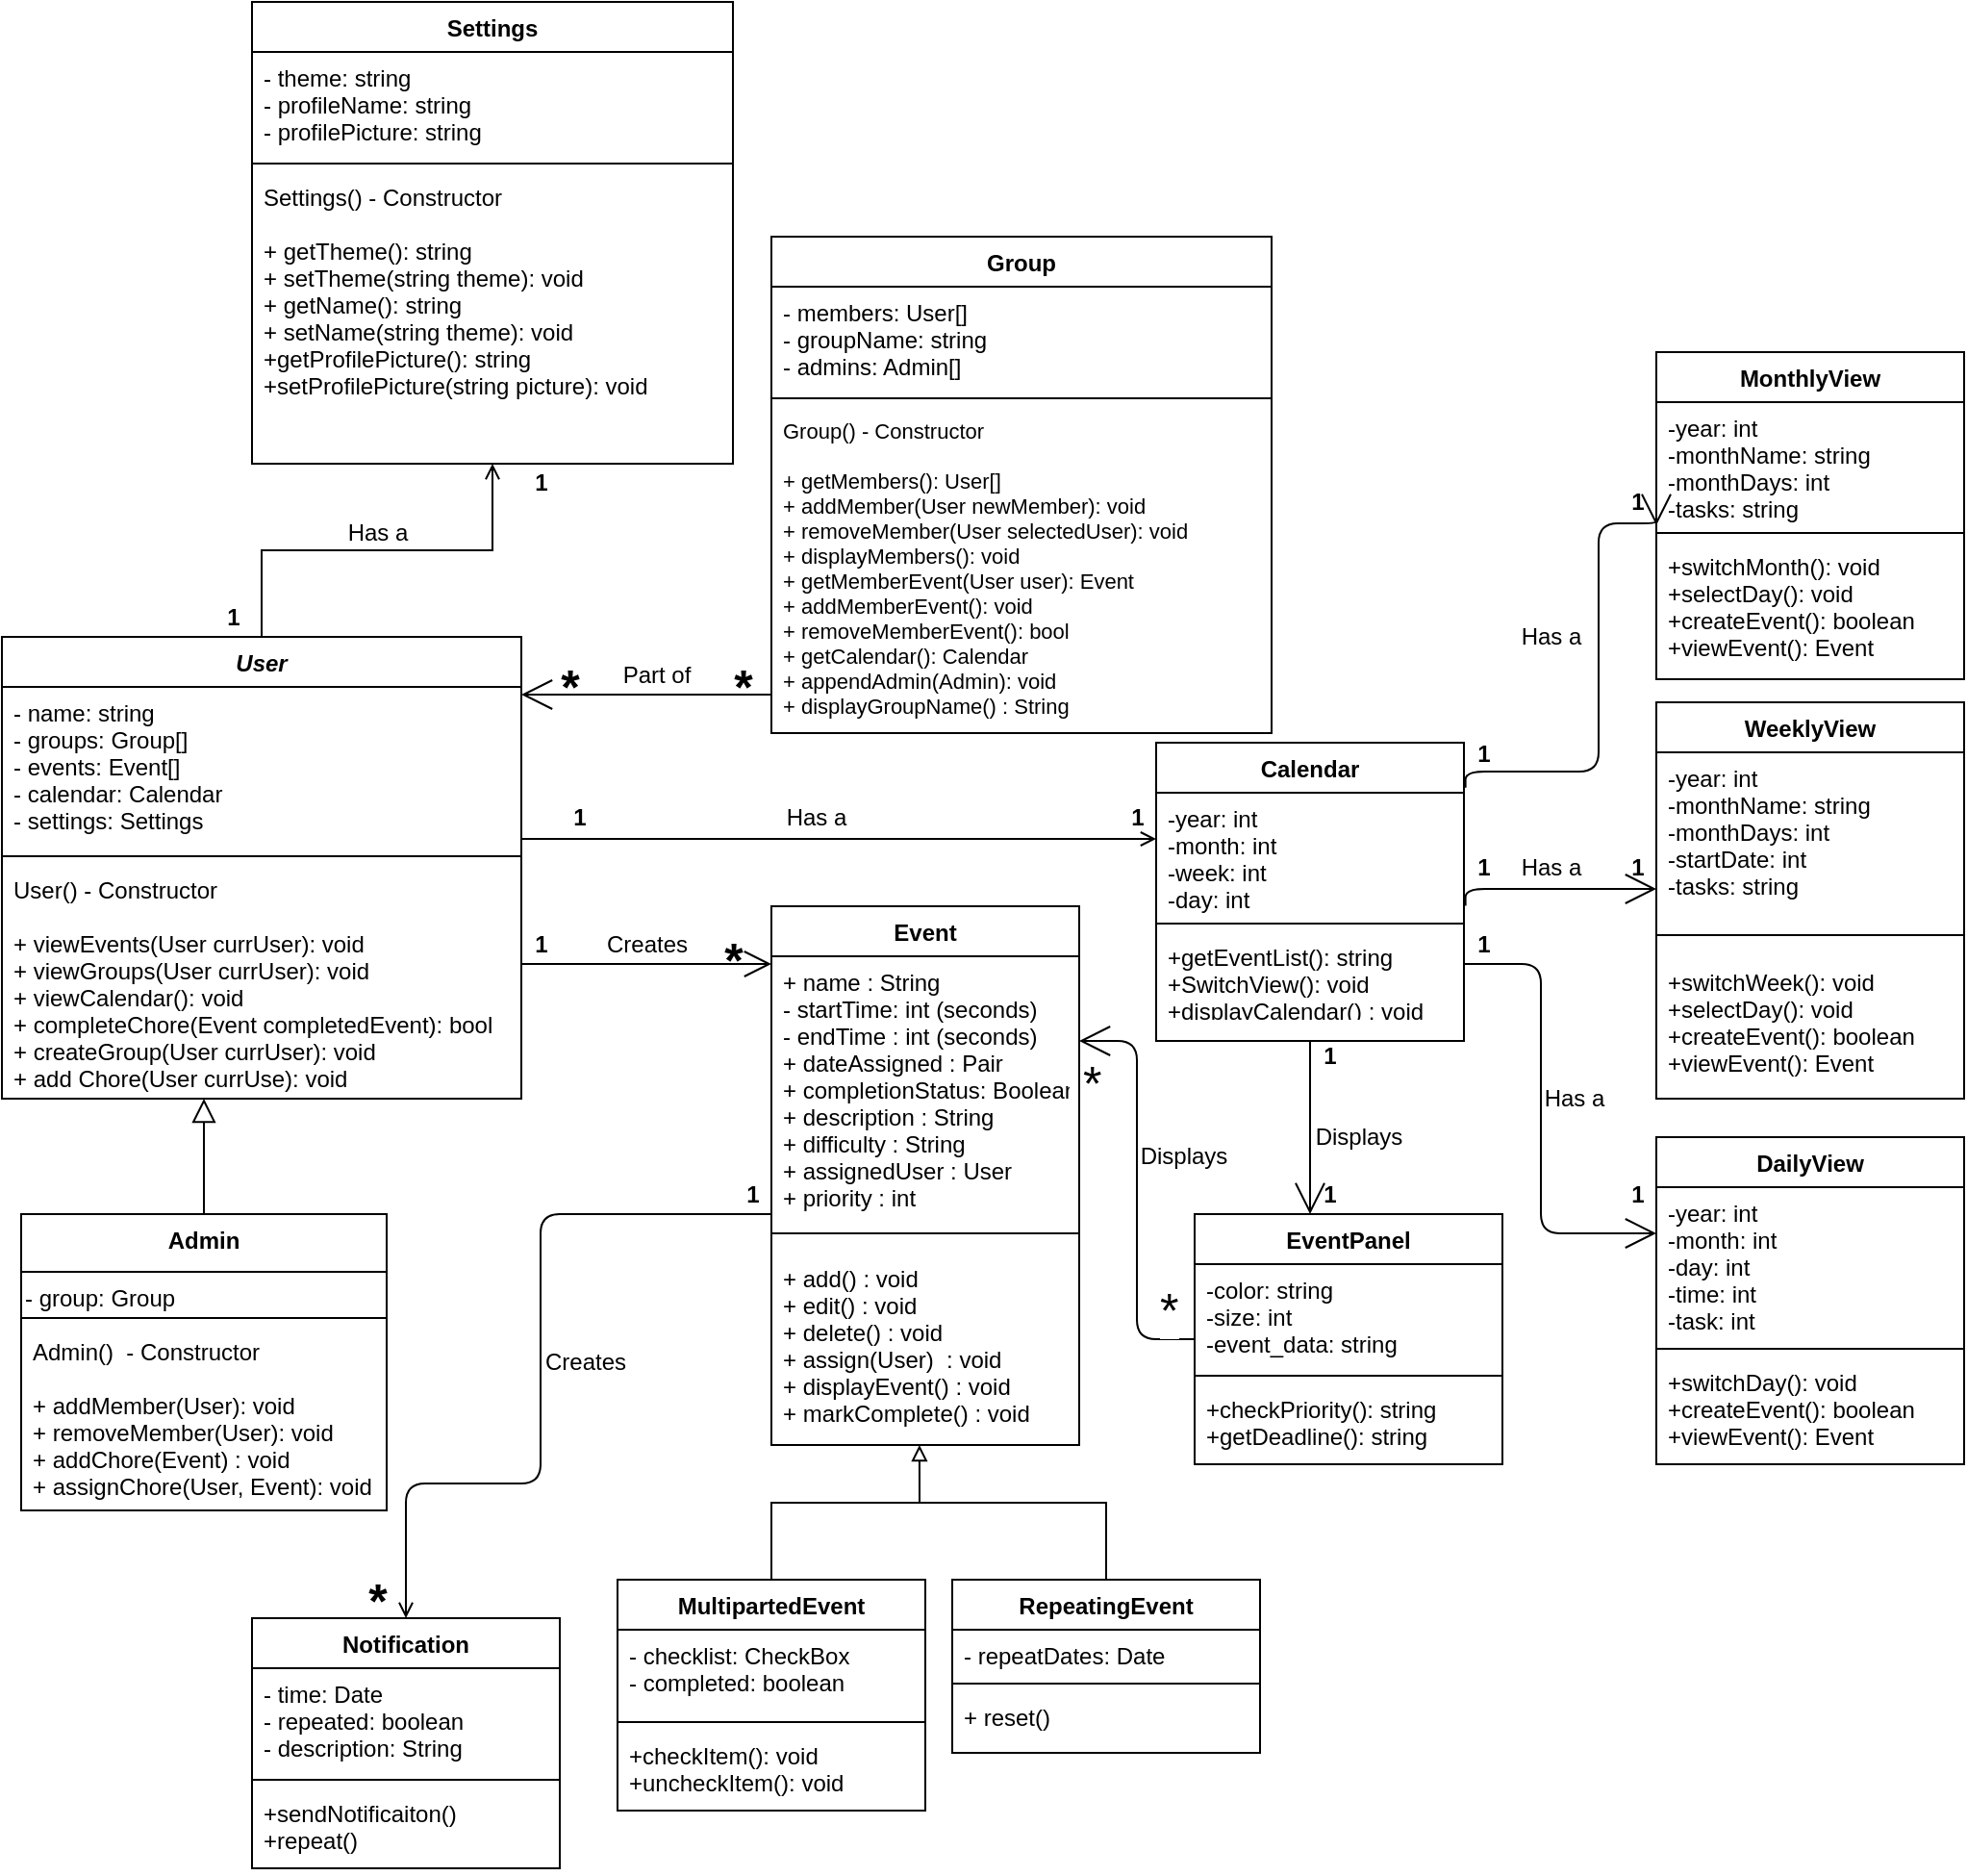 <mxfile version="12.9.8" type="google"><diagram id="C5RBs43oDa-KdzZeNtuy" name="Page-1"><mxGraphModel dx="2005" dy="1810" grid="1" gridSize="10" guides="1" tooltips="1" connect="1" arrows="1" fold="1" page="1" pageScale="1" pageWidth="827" pageHeight="1169" math="0" shadow="0"><root><mxCell id="WIyWlLk6GJQsqaUBKTNV-0"/><mxCell id="WIyWlLk6GJQsqaUBKTNV-1" parent="WIyWlLk6GJQsqaUBKTNV-0"/><mxCell id="PsiamHFxrtp0Il94Xzfo-10" style="edgeStyle=orthogonalEdgeStyle;rounded=0;orthogonalLoop=1;jettySize=auto;html=1;startArrow=none;startFill=0;endArrow=open;endFill=0;" parent="WIyWlLk6GJQsqaUBKTNV-1" source="zkfFHV4jXpPFQw0GAbJ--0" target="KBF0CxM_vGmIXpSMr_Tz-0" edge="1"><mxGeometry relative="1" as="geometry"/></mxCell><mxCell id="PsiamHFxrtp0Il94Xzfo-32" style="edgeStyle=orthogonalEdgeStyle;rounded=1;orthogonalLoop=1;jettySize=auto;html=1;startArrow=none;startFill=0;endArrow=open;endFill=0;" parent="WIyWlLk6GJQsqaUBKTNV-1" source="zkfFHV4jXpPFQw0GAbJ--0" target="PkrJ3fuf-UcJ3-3tX_Nh-0" edge="1"><mxGeometry relative="1" as="geometry"><Array as="points"><mxPoint x="440" y="115"/><mxPoint x="440" y="115"/></Array></mxGeometry></mxCell><mxCell id="zkfFHV4jXpPFQw0GAbJ--12" value="" style="endArrow=block;endSize=10;endFill=0;shadow=0;strokeWidth=1;rounded=0;edgeStyle=elbowEdgeStyle;elbow=vertical;" parent="WIyWlLk6GJQsqaUBKTNV-1" source="zkfFHV4jXpPFQw0GAbJ--6" edge="1" target="zkfFHV4jXpPFQw0GAbJ--0"><mxGeometry width="160" relative="1" as="geometry"><mxPoint x="240" y="430" as="sourcePoint"/><mxPoint x="130" y="260" as="targetPoint"/><Array as="points"><mxPoint x="25" y="250"/><mxPoint x="130" y="260"/><mxPoint x="130" y="240"/><mxPoint x="120" y="260"/><mxPoint x="120" y="270"/><mxPoint x="120" y="260"/><mxPoint x="60" y="260"/><mxPoint x="30" y="270"/><mxPoint x="100" y="360"/><mxPoint x="30" y="270"/><mxPoint x="130" y="450"/><mxPoint x="20" y="250"/><mxPoint x="40" y="230"/><mxPoint x="30" y="230"/><mxPoint x="20" y="300"/><mxPoint x="70" y="330"/><mxPoint x="20" y="250"/></Array></mxGeometry></mxCell><mxCell id="PkrJ3fuf-UcJ3-3tX_Nh-0" value="Calendar" style="swimlane;fontStyle=1;align=center;verticalAlign=top;childLayout=stackLayout;horizontal=1;startSize=26;horizontalStack=0;resizeParent=1;resizeLast=0;collapsible=1;marginBottom=0;rounded=0;shadow=0;strokeWidth=1;" parent="WIyWlLk6GJQsqaUBKTNV-1" vertex="1"><mxGeometry x="520" y="65" width="160" height="155" as="geometry"><mxRectangle x="550" y="140" width="160" height="26" as="alternateBounds"/></mxGeometry></mxCell><mxCell id="PkrJ3fuf-UcJ3-3tX_Nh-1" value="-year: int &#10;-month: int&#10;-week: int &#10;-day: int" style="text;align=left;verticalAlign=top;spacingLeft=4;spacingRight=4;overflow=hidden;rotatable=0;points=[[0,0.5],[1,0.5]];portConstraint=eastwest;" parent="PkrJ3fuf-UcJ3-3tX_Nh-0" vertex="1"><mxGeometry y="26" width="160" height="64" as="geometry"/></mxCell><mxCell id="PkrJ3fuf-UcJ3-3tX_Nh-2" value="" style="line;html=1;strokeWidth=1;align=left;verticalAlign=middle;spacingTop=-1;spacingLeft=3;spacingRight=3;rotatable=0;labelPosition=right;points=[];portConstraint=eastwest;" parent="PkrJ3fuf-UcJ3-3tX_Nh-0" vertex="1"><mxGeometry y="90" width="160" height="8" as="geometry"/></mxCell><mxCell id="Vhk5Aj79vKFWseBxcigw-4" value="+getEventList(): string&#10;+SwitchView(): void&#10;+displayCalendar() : void&#10;" style="text;align=left;verticalAlign=top;spacingLeft=4;spacingRight=4;overflow=hidden;rotatable=0;points=[[0,0.5],[1,0.5]];portConstraint=eastwest;" parent="PkrJ3fuf-UcJ3-3tX_Nh-0" vertex="1"><mxGeometry y="98" width="160" height="42" as="geometry"/></mxCell><mxCell id="PkrJ3fuf-UcJ3-3tX_Nh-4" value="Event" style="swimlane;fontStyle=1;align=center;verticalAlign=top;childLayout=stackLayout;horizontal=1;startSize=26;horizontalStack=0;resizeParent=1;resizeLast=0;collapsible=1;marginBottom=0;rounded=0;shadow=0;strokeWidth=1;" parent="WIyWlLk6GJQsqaUBKTNV-1" vertex="1"><mxGeometry x="320" y="150" width="160" height="280" as="geometry"><mxRectangle x="550" y="140" width="160" height="26" as="alternateBounds"/></mxGeometry></mxCell><mxCell id="PkrJ3fuf-UcJ3-3tX_Nh-5" value="+ name : String&#10;- startTime: int (seconds)&#10;- endTime : int (seconds)&#10;+ dateAssigned : Pair&#10;+ completionStatus: Boolean&#10;+ description : String&#10;+ difficulty : String&#10;+ assignedUser : User&#10;+ priority : int&#10;" style="text;align=left;verticalAlign=top;spacingLeft=4;spacingRight=4;overflow=hidden;rotatable=0;points=[[0,0.5],[1,0.5]];portConstraint=eastwest;" parent="PkrJ3fuf-UcJ3-3tX_Nh-4" vertex="1"><mxGeometry y="26" width="160" height="134" as="geometry"/></mxCell><mxCell id="PkrJ3fuf-UcJ3-3tX_Nh-6" value="" style="line;html=1;strokeWidth=1;align=left;verticalAlign=middle;spacingTop=-1;spacingLeft=3;spacingRight=3;rotatable=0;labelPosition=right;points=[];portConstraint=eastwest;" parent="PkrJ3fuf-UcJ3-3tX_Nh-4" vertex="1"><mxGeometry y="160" width="160" height="20" as="geometry"/></mxCell><mxCell id="PkrJ3fuf-UcJ3-3tX_Nh-7" value="+ add() : void&#10;+ edit() : void&#10;+ delete() : void&#10;+ assign(User)  : void &#10;+ displayEvent() : void&#10;+ markComplete() : void" style="text;align=left;verticalAlign=top;spacingLeft=4;spacingRight=4;overflow=hidden;rotatable=0;points=[[0,0.5],[1,0.5]];portConstraint=eastwest;" parent="PkrJ3fuf-UcJ3-3tX_Nh-4" vertex="1"><mxGeometry y="180" width="160" height="100" as="geometry"/></mxCell><mxCell id="KBF0CxM_vGmIXpSMr_Tz-8" value="MultipartedEvent" style="swimlane;fontStyle=1;align=center;verticalAlign=top;childLayout=stackLayout;horizontal=1;startSize=26;horizontalStack=0;resizeParent=1;resizeLast=0;collapsible=1;marginBottom=0;rounded=0;shadow=0;strokeWidth=1;" parent="WIyWlLk6GJQsqaUBKTNV-1" vertex="1"><mxGeometry x="240" y="500" width="160" height="120" as="geometry"><mxRectangle x="550" y="140" width="160" height="26" as="alternateBounds"/></mxGeometry></mxCell><mxCell id="KBF0CxM_vGmIXpSMr_Tz-9" value="- checklist: CheckBox&#10;- completed: boolean" style="text;align=left;verticalAlign=top;spacingLeft=4;spacingRight=4;overflow=hidden;rotatable=0;points=[[0,0.5],[1,0.5]];portConstraint=eastwest;" parent="KBF0CxM_vGmIXpSMr_Tz-8" vertex="1"><mxGeometry y="26" width="160" height="44" as="geometry"/></mxCell><mxCell id="KBF0CxM_vGmIXpSMr_Tz-10" value="" style="line;html=1;strokeWidth=1;align=left;verticalAlign=middle;spacingTop=-1;spacingLeft=3;spacingRight=3;rotatable=0;labelPosition=right;points=[];portConstraint=eastwest;" parent="KBF0CxM_vGmIXpSMr_Tz-8" vertex="1"><mxGeometry y="70" width="160" height="8" as="geometry"/></mxCell><mxCell id="KBF0CxM_vGmIXpSMr_Tz-11" value="+checkItem(): void&#10;+uncheckItem(): void" style="text;align=left;verticalAlign=top;spacingLeft=4;spacingRight=4;overflow=hidden;rotatable=0;points=[[0,0.5],[1,0.5]];portConstraint=eastwest;" parent="KBF0CxM_vGmIXpSMr_Tz-8" vertex="1"><mxGeometry y="78" width="160" height="42" as="geometry"/></mxCell><mxCell id="Vhk5Aj79vKFWseBxcigw-5" value="" style="endArrow=open;html=1;endSize=12;startArrow=none;startSize=14;startFill=0;edgeStyle=orthogonalEdgeStyle;fontSize=25;endFill=0;" parent="WIyWlLk6GJQsqaUBKTNV-1" source="zkfFHV4jXpPFQw0GAbJ--0" target="PkrJ3fuf-UcJ3-3tX_Nh-4" edge="1"><mxGeometry relative="1" as="geometry"><mxPoint x="230" y="108" as="sourcePoint"/><mxPoint x="280" y="115" as="targetPoint"/><Array as="points"><mxPoint x="300" y="180"/><mxPoint x="300" y="180"/></Array></mxGeometry></mxCell><mxCell id="Vhk5Aj79vKFWseBxcigw-10" value="" style="endArrow=none;html=1;endSize=12;startArrow=open;startSize=14;startFill=0;edgeStyle=orthogonalEdgeStyle;fontSize=25;endFill=0;" parent="WIyWlLk6GJQsqaUBKTNV-1" source="PkrJ3fuf-UcJ3-3tX_Nh-4" target="Vhk5Aj79vKFWseBxcigw-13" edge="1"><mxGeometry x="0.116" y="58" relative="1" as="geometry"><mxPoint x="550" y="140" as="sourcePoint"/><mxPoint x="730" y="139" as="targetPoint"/><Array as="points"><mxPoint x="510" y="220"/><mxPoint x="510" y="375"/></Array><mxPoint x="-50" y="29" as="offset"/></mxGeometry></mxCell><mxCell id="Vhk5Aj79vKFWseBxcigw-11" value="&lt;font style=&quot;font-size: 25px&quot;&gt;*&lt;/font&gt;" style="resizable=0;html=1;align=left;verticalAlign=top;labelBackgroundColor=#ffffff;fontSize=10;" parent="Vhk5Aj79vKFWseBxcigw-10" connectable="0" vertex="1"><mxGeometry x="-1" relative="1" as="geometry"/></mxCell><mxCell id="Vhk5Aj79vKFWseBxcigw-13" value="EventPanel" style="swimlane;fontStyle=1;align=center;verticalAlign=top;childLayout=stackLayout;horizontal=1;startSize=26;horizontalStack=0;resizeParent=1;resizeLast=0;collapsible=1;marginBottom=0;rounded=0;shadow=0;strokeWidth=1;" parent="WIyWlLk6GJQsqaUBKTNV-1" vertex="1"><mxGeometry x="540" y="310" width="160" height="130" as="geometry"><mxRectangle x="550" y="140" width="160" height="26" as="alternateBounds"/></mxGeometry></mxCell><mxCell id="Vhk5Aj79vKFWseBxcigw-14" value="-color: string&#10;-size: int&#10;-event_data: string&#10;" style="text;align=left;verticalAlign=top;spacingLeft=4;spacingRight=4;overflow=hidden;rotatable=0;points=[[0,0.5],[1,0.5]];portConstraint=eastwest;" parent="Vhk5Aj79vKFWseBxcigw-13" vertex="1"><mxGeometry y="26" width="160" height="54" as="geometry"/></mxCell><mxCell id="Vhk5Aj79vKFWseBxcigw-15" value="" style="line;html=1;strokeWidth=1;align=left;verticalAlign=middle;spacingTop=-1;spacingLeft=3;spacingRight=3;rotatable=0;labelPosition=right;points=[];portConstraint=eastwest;" parent="Vhk5Aj79vKFWseBxcigw-13" vertex="1"><mxGeometry y="80" width="160" height="8" as="geometry"/></mxCell><mxCell id="Vhk5Aj79vKFWseBxcigw-16" value="+checkPriority(): string&#10;+getDeadline(): string&#10;&#10;" style="text;align=left;verticalAlign=top;spacingLeft=4;spacingRight=4;overflow=hidden;rotatable=0;points=[[0,0.5],[1,0.5]];portConstraint=eastwest;" parent="Vhk5Aj79vKFWseBxcigw-13" vertex="1"><mxGeometry y="88" width="160" height="42" as="geometry"/></mxCell><mxCell id="Vhk5Aj79vKFWseBxcigw-17" value="" style="endArrow=none;html=1;endSize=12;startArrow=open;startSize=14;startFill=0;edgeStyle=orthogonalEdgeStyle;fontSize=25;endFill=0;" parent="WIyWlLk6GJQsqaUBKTNV-1" source="Vhk5Aj79vKFWseBxcigw-13" target="PkrJ3fuf-UcJ3-3tX_Nh-0" edge="1"><mxGeometry x="-0.528" y="41" relative="1" as="geometry"><mxPoint x="780" y="351" as="sourcePoint"/><mxPoint x="840" y="190" as="targetPoint"/><Array as="points"><mxPoint x="600" y="290"/><mxPoint x="600" y="290"/></Array><mxPoint as="offset"/></mxGeometry></mxCell><mxCell id="fYPY66kXLlWKvdnTrNXQ-10" style="rounded=0;orthogonalLoop=1;jettySize=auto;html=1;fontColor=#000000;exitX=0.5;exitY=0;exitDx=0;exitDy=0;edgeStyle=elbowEdgeStyle;endArrow=none;endFill=0;elbow=vertical;" parent="WIyWlLk6GJQsqaUBKTNV-1" source="KBF0CxM_vGmIXpSMr_Tz-13" edge="1"><mxGeometry relative="1" as="geometry"><mxPoint x="370" y="460" as="targetPoint"/><mxPoint x="566.72" y="380.0" as="sourcePoint"/><Array as="points"><mxPoint x="440" y="460"/><mxPoint x="460" y="340"/><mxPoint x="503" y="335.1"/></Array></mxGeometry></mxCell><mxCell id="KBF0CxM_vGmIXpSMr_Tz-13" value="RepeatingEvent" style="swimlane;fontStyle=1;align=center;verticalAlign=top;childLayout=stackLayout;horizontal=1;startSize=26;horizontalStack=0;resizeParent=1;resizeLast=0;collapsible=1;marginBottom=0;rounded=0;shadow=0;strokeWidth=1;" parent="WIyWlLk6GJQsqaUBKTNV-1" vertex="1"><mxGeometry x="414" y="500" width="160" height="90" as="geometry"><mxRectangle x="550" y="140" width="160" height="26" as="alternateBounds"/></mxGeometry></mxCell><mxCell id="KBF0CxM_vGmIXpSMr_Tz-14" value="- repeatDates: Date&#10;" style="text;align=left;verticalAlign=top;spacingLeft=4;spacingRight=4;overflow=hidden;rotatable=0;points=[[0,0.5],[1,0.5]];portConstraint=eastwest;" parent="KBF0CxM_vGmIXpSMr_Tz-13" vertex="1"><mxGeometry y="26" width="160" height="24" as="geometry"/></mxCell><mxCell id="KBF0CxM_vGmIXpSMr_Tz-15" value="" style="line;html=1;strokeWidth=1;align=left;verticalAlign=middle;spacingTop=-1;spacingLeft=3;spacingRight=3;rotatable=0;labelPosition=right;points=[];portConstraint=eastwest;" parent="KBF0CxM_vGmIXpSMr_Tz-13" vertex="1"><mxGeometry y="50" width="160" height="8" as="geometry"/></mxCell><mxCell id="KBF0CxM_vGmIXpSMr_Tz-16" value="+ reset()" style="text;align=left;verticalAlign=top;spacingLeft=4;spacingRight=4;overflow=hidden;rotatable=0;points=[[0,0.5],[1,0.5]];portConstraint=eastwest;" parent="KBF0CxM_vGmIXpSMr_Tz-13" vertex="1"><mxGeometry y="58" width="160" height="22" as="geometry"/></mxCell><mxCell id="KBF0CxM_vGmIXpSMr_Tz-23" value="Notification" style="swimlane;fontStyle=1;align=center;verticalAlign=top;childLayout=stackLayout;horizontal=1;startSize=26;horizontalStack=0;resizeParent=1;resizeParentMax=0;resizeLast=0;collapsible=1;marginBottom=0;" parent="WIyWlLk6GJQsqaUBKTNV-1" vertex="1"><mxGeometry x="50" y="520" width="160" height="130" as="geometry"/></mxCell><mxCell id="KBF0CxM_vGmIXpSMr_Tz-24" value="- time: Date&#10;- repeated: boolean&#10;- description: String" style="text;strokeColor=none;fillColor=none;align=left;verticalAlign=top;spacingLeft=4;spacingRight=4;overflow=hidden;rotatable=0;points=[[0,0.5],[1,0.5]];portConstraint=eastwest;" parent="KBF0CxM_vGmIXpSMr_Tz-23" vertex="1"><mxGeometry y="26" width="160" height="54" as="geometry"/></mxCell><mxCell id="KBF0CxM_vGmIXpSMr_Tz-25" value="" style="line;strokeWidth=1;fillColor=none;align=left;verticalAlign=middle;spacingTop=-1;spacingLeft=3;spacingRight=3;rotatable=0;labelPosition=right;points=[];portConstraint=eastwest;" parent="KBF0CxM_vGmIXpSMr_Tz-23" vertex="1"><mxGeometry y="80" width="160" height="8" as="geometry"/></mxCell><mxCell id="KBF0CxM_vGmIXpSMr_Tz-26" value="+sendNotificaiton()&#10;+repeat()" style="text;strokeColor=none;fillColor=none;align=left;verticalAlign=top;spacingLeft=4;spacingRight=4;overflow=hidden;rotatable=0;points=[[0,0.5],[1,0.5]];portConstraint=eastwest;" parent="KBF0CxM_vGmIXpSMr_Tz-23" vertex="1"><mxGeometry y="88" width="160" height="42" as="geometry"/></mxCell><mxCell id="E3jp2suQYysJ31vTGPZu-0" value="MonthlyView" style="swimlane;fontStyle=1;align=center;verticalAlign=top;childLayout=stackLayout;horizontal=1;startSize=26;horizontalStack=0;resizeParent=1;resizeLast=0;collapsible=1;marginBottom=0;rounded=0;shadow=0;strokeWidth=1;" parent="WIyWlLk6GJQsqaUBKTNV-1" vertex="1"><mxGeometry x="780" y="-138" width="160" height="170" as="geometry"><mxRectangle x="550" y="140" width="160" height="26" as="alternateBounds"/></mxGeometry></mxCell><mxCell id="E3jp2suQYysJ31vTGPZu-1" value="-year: int&#10;-monthName: string&#10;-monthDays: int&#10;-tasks: string" style="text;align=left;verticalAlign=top;spacingLeft=4;spacingRight=4;overflow=hidden;rotatable=0;points=[[0,0.5],[1,0.5]];portConstraint=eastwest;" parent="E3jp2suQYysJ31vTGPZu-0" vertex="1"><mxGeometry y="26" width="160" height="64" as="geometry"/></mxCell><mxCell id="E3jp2suQYysJ31vTGPZu-2" value="" style="line;html=1;strokeWidth=1;align=left;verticalAlign=middle;spacingTop=-1;spacingLeft=3;spacingRight=3;rotatable=0;labelPosition=right;points=[];portConstraint=eastwest;" parent="E3jp2suQYysJ31vTGPZu-0" vertex="1"><mxGeometry y="90" width="160" height="8" as="geometry"/></mxCell><mxCell id="E3jp2suQYysJ31vTGPZu-3" value="+switchMonth(): void&#10;+selectDay(): void&#10;+createEvent(): boolean &#10;+viewEvent(): Event" style="text;align=left;verticalAlign=top;spacingLeft=4;spacingRight=4;overflow=hidden;rotatable=0;points=[[0,0.5],[1,0.5]];portConstraint=eastwest;" parent="E3jp2suQYysJ31vTGPZu-0" vertex="1"><mxGeometry y="98" width="160" height="72" as="geometry"/></mxCell><mxCell id="E3jp2suQYysJ31vTGPZu-12" value="WeeklyView" style="swimlane;fontStyle=1;align=center;verticalAlign=top;childLayout=stackLayout;horizontal=1;startSize=26;horizontalStack=0;resizeParent=1;resizeLast=0;collapsible=1;marginBottom=0;rounded=0;shadow=0;strokeWidth=1;" parent="WIyWlLk6GJQsqaUBKTNV-1" vertex="1"><mxGeometry x="780" y="44" width="160" height="206" as="geometry"><mxRectangle x="550" y="140" width="160" height="26" as="alternateBounds"/></mxGeometry></mxCell><mxCell id="E3jp2suQYysJ31vTGPZu-13" value="-year: int&#10;-monthName: string&#10;-monthDays: int&#10;-startDate: int&#10;-tasks: string" style="text;align=left;verticalAlign=top;spacingLeft=4;spacingRight=4;overflow=hidden;rotatable=0;points=[[0,0.5],[1,0.5]];portConstraint=eastwest;" parent="E3jp2suQYysJ31vTGPZu-12" vertex="1"><mxGeometry y="26" width="160" height="84" as="geometry"/></mxCell><mxCell id="E3jp2suQYysJ31vTGPZu-14" value="" style="line;html=1;strokeWidth=1;align=left;verticalAlign=middle;spacingTop=-1;spacingLeft=3;spacingRight=3;rotatable=0;labelPosition=right;points=[];portConstraint=eastwest;" parent="E3jp2suQYysJ31vTGPZu-12" vertex="1"><mxGeometry y="110" width="160" height="22" as="geometry"/></mxCell><mxCell id="E3jp2suQYysJ31vTGPZu-15" value="+switchWeek(): void&#10;+selectDay(): void&#10;+createEvent(): boolean&#10;+viewEvent(): Event" style="text;align=left;verticalAlign=top;spacingLeft=4;spacingRight=4;overflow=hidden;rotatable=0;points=[[0,0.5],[1,0.5]];portConstraint=eastwest;" parent="E3jp2suQYysJ31vTGPZu-12" vertex="1"><mxGeometry y="132" width="160" height="68" as="geometry"/></mxCell><mxCell id="E3jp2suQYysJ31vTGPZu-16" value="DailyView" style="swimlane;fontStyle=1;align=center;verticalAlign=top;childLayout=stackLayout;horizontal=1;startSize=26;horizontalStack=0;resizeParent=1;resizeLast=0;collapsible=1;marginBottom=0;rounded=0;shadow=0;strokeWidth=1;" parent="WIyWlLk6GJQsqaUBKTNV-1" vertex="1"><mxGeometry x="780" y="270" width="160" height="170" as="geometry"><mxRectangle x="550" y="140" width="160" height="26" as="alternateBounds"/></mxGeometry></mxCell><mxCell id="E3jp2suQYysJ31vTGPZu-17" value="-year: int&#10;-month: int&#10;-day: int&#10;-time: int &#10;-task: int " style="text;align=left;verticalAlign=top;spacingLeft=4;spacingRight=4;overflow=hidden;rotatable=0;points=[[0,0.5],[1,0.5]];portConstraint=eastwest;" parent="E3jp2suQYysJ31vTGPZu-16" vertex="1"><mxGeometry y="26" width="160" height="80" as="geometry"/></mxCell><mxCell id="E3jp2suQYysJ31vTGPZu-18" value="" style="line;html=1;strokeWidth=1;align=left;verticalAlign=middle;spacingTop=-1;spacingLeft=3;spacingRight=3;rotatable=0;labelPosition=right;points=[];portConstraint=eastwest;" parent="E3jp2suQYysJ31vTGPZu-16" vertex="1"><mxGeometry y="106" width="160" height="8" as="geometry"/></mxCell><mxCell id="E3jp2suQYysJ31vTGPZu-19" value="+switchDay(): void&#10;+createEvent(): boolean&#10;+viewEvent(): Event" style="text;align=left;verticalAlign=top;spacingLeft=4;spacingRight=4;overflow=hidden;rotatable=0;points=[[0,0.5],[1,0.5]];portConstraint=eastwest;" parent="E3jp2suQYysJ31vTGPZu-16" vertex="1"><mxGeometry y="114" width="160" height="52" as="geometry"/></mxCell><mxCell id="E3jp2suQYysJ31vTGPZu-24" style="edgeStyle=orthogonalEdgeStyle;rounded=0;orthogonalLoop=1;jettySize=auto;html=1;exitX=0.5;exitY=0;exitDx=0;exitDy=0;endArrow=block;endFill=0;entryX=0.481;entryY=1;entryDx=0;entryDy=0;entryPerimeter=0;" parent="WIyWlLk6GJQsqaUBKTNV-1" source="KBF0CxM_vGmIXpSMr_Tz-8" target="PkrJ3fuf-UcJ3-3tX_Nh-7" edge="1"><mxGeometry relative="1" as="geometry"><Array as="points"><mxPoint x="320" y="460"/><mxPoint x="397" y="460"/></Array><mxPoint x="387" y="290" as="targetPoint"/></mxGeometry></mxCell><mxCell id="POKNdBDV7BrbbiKGQKnf-3" value="" style="endArrow=none;html=1;endSize=12;startArrow=open;startSize=14;startFill=0;edgeStyle=orthogonalEdgeStyle;fontSize=25;entryX=1.005;entryY=0.151;entryDx=0;entryDy=0;entryPerimeter=0;exitX=0;exitY=1;exitDx=0;exitDy=0;exitPerimeter=0;endFill=0;" parent="WIyWlLk6GJQsqaUBKTNV-1" source="E3jp2suQYysJ31vTGPZu-1" target="PkrJ3fuf-UcJ3-3tX_Nh-0" edge="1"><mxGeometry x="0.1" y="-30" relative="1" as="geometry"><mxPoint x="1090" y="-9" as="sourcePoint"/><mxPoint x="1060" y="-40" as="targetPoint"/><Array as="points"><mxPoint x="750" y="-49"/><mxPoint x="750" y="80"/><mxPoint x="681" y="80"/></Array><mxPoint as="offset"/></mxGeometry></mxCell><mxCell id="POKNdBDV7BrbbiKGQKnf-6" value="" style="endArrow=none;html=1;endSize=12;startArrow=open;startSize=14;startFill=0;edgeStyle=orthogonalEdgeStyle;fontSize=25;endFill=0;" parent="WIyWlLk6GJQsqaUBKTNV-1" source="E3jp2suQYysJ31vTGPZu-16" target="Vhk5Aj79vKFWseBxcigw-4" edge="1"><mxGeometry x="-0.419" y="-20" relative="1" as="geometry"><mxPoint x="1020" y="380" as="sourcePoint"/><mxPoint x="860" y="190" as="targetPoint"/><Array as="points"><mxPoint x="720" y="320"/><mxPoint x="720" y="180"/></Array><mxPoint as="offset"/></mxGeometry></mxCell><mxCell id="POKNdBDV7BrbbiKGQKnf-9" value="" style="endArrow=none;html=1;endSize=12;startArrow=open;startSize=14;startFill=0;edgeStyle=orthogonalEdgeStyle;fontSize=25;endFill=0;entryX=1.005;entryY=0.917;entryDx=0;entryDy=0;entryPerimeter=0;" parent="WIyWlLk6GJQsqaUBKTNV-1" source="E3jp2suQYysJ31vTGPZu-12" target="PkrJ3fuf-UcJ3-3tX_Nh-1" edge="1"><mxGeometry x="-0.033" y="-30" relative="1" as="geometry"><mxPoint x="890" y="171" as="sourcePoint"/><mxPoint x="910" y="150" as="targetPoint"/><Array as="points"><mxPoint x="730" y="141"/><mxPoint x="730" y="141"/></Array><mxPoint as="offset"/></mxGeometry></mxCell><mxCell id="PsiamHFxrtp0Il94Xzfo-5" value="" style="resizable=0;html=1;align=left;verticalAlign=top;labelBackgroundColor=#ffffff;fontSize=10;" parent="WIyWlLk6GJQsqaUBKTNV-1" connectable="0" vertex="1"><mxGeometry x="343" y="71" as="geometry"/></mxCell><mxCell id="PsiamHFxrtp0Il94Xzfo-11" value="&lt;b&gt;1&lt;/b&gt;" style="text;html=1;align=center;verticalAlign=middle;resizable=0;points=[];autosize=1;" parent="WIyWlLk6GJQsqaUBKTNV-1" vertex="1"><mxGeometry x="30" y="-10" width="20" height="20" as="geometry"/></mxCell><mxCell id="PsiamHFxrtp0Il94Xzfo-13" value="&lt;b&gt;1&lt;/b&gt;" style="text;html=1;align=center;verticalAlign=middle;resizable=0;points=[];autosize=1;" parent="WIyWlLk6GJQsqaUBKTNV-1" vertex="1"><mxGeometry x="190" y="160" width="20" height="20" as="geometry"/></mxCell><mxCell id="PsiamHFxrtp0Il94Xzfo-14" value="&lt;b style=&quot;font-size: 25px&quot;&gt;*&lt;/b&gt;" style="text;html=1;align=center;verticalAlign=middle;resizable=0;points=[];autosize=1;" parent="WIyWlLk6GJQsqaUBKTNV-1" vertex="1"><mxGeometry x="285" y="167" width="30" height="20" as="geometry"/></mxCell><mxCell id="PsiamHFxrtp0Il94Xzfo-17" value="" style="endArrow=none;html=1;endSize=12;startArrow=open;startSize=14;startFill=0;edgeStyle=orthogonalEdgeStyle;fontSize=25;endFill=0;" parent="WIyWlLk6GJQsqaUBKTNV-1" source="zkfFHV4jXpPFQw0GAbJ--0" target="PsiamHFxrtp0Il94Xzfo-1" edge="1"><mxGeometry relative="1" as="geometry"><mxPoint x="210" y="66" as="sourcePoint"/><mxPoint x="310" y="66" as="targetPoint"/><Array as="points"><mxPoint x="260" y="40"/><mxPoint x="260" y="40"/></Array></mxGeometry></mxCell><mxCell id="PsiamHFxrtp0Il94Xzfo-19" value="&lt;b style=&quot;font-size: 25px&quot;&gt;*&lt;/b&gt;" style="text;html=1;align=center;verticalAlign=middle;resizable=0;points=[];autosize=1;" parent="WIyWlLk6GJQsqaUBKTNV-1" vertex="1"><mxGeometry x="290" y="25" width="30" height="20" as="geometry"/></mxCell><mxCell id="PsiamHFxrtp0Il94Xzfo-20" style="edgeStyle=orthogonalEdgeStyle;rounded=1;orthogonalLoop=1;jettySize=auto;html=1;startArrow=none;startFill=0;endArrow=open;endFill=0;" parent="WIyWlLk6GJQsqaUBKTNV-1" source="PkrJ3fuf-UcJ3-3tX_Nh-5" target="KBF0CxM_vGmIXpSMr_Tz-23" edge="1"><mxGeometry relative="1" as="geometry"><Array as="points"><mxPoint x="200" y="310"/><mxPoint x="200" y="450"/><mxPoint x="130" y="450"/></Array></mxGeometry></mxCell><mxCell id="PsiamHFxrtp0Il94Xzfo-21" value="&lt;b&gt;1&lt;/b&gt;" style="text;html=1;align=center;verticalAlign=middle;resizable=0;points=[];autosize=1;" parent="WIyWlLk6GJQsqaUBKTNV-1" vertex="1"><mxGeometry x="300" y="290" width="20" height="20" as="geometry"/></mxCell><mxCell id="PsiamHFxrtp0Il94Xzfo-22" value="&lt;b style=&quot;font-size: 25px&quot;&gt;*&lt;/b&gt;" style="text;html=1;align=center;verticalAlign=middle;resizable=0;points=[];autosize=1;" parent="WIyWlLk6GJQsqaUBKTNV-1" vertex="1"><mxGeometry x="100" y="500" width="30" height="20" as="geometry"/></mxCell><mxCell id="PsiamHFxrtp0Il94Xzfo-23" value="&lt;b&gt;1&lt;/b&gt;" style="text;html=1;align=center;verticalAlign=middle;resizable=0;points=[];autosize=1;" parent="WIyWlLk6GJQsqaUBKTNV-1" vertex="1"><mxGeometry x="680" y="120" width="20" height="20" as="geometry"/></mxCell><mxCell id="PsiamHFxrtp0Il94Xzfo-24" value="&lt;b&gt;1&lt;/b&gt;" style="text;html=1;align=center;verticalAlign=middle;resizable=0;points=[];autosize=1;" parent="WIyWlLk6GJQsqaUBKTNV-1" vertex="1"><mxGeometry x="760" y="120" width="20" height="20" as="geometry"/></mxCell><mxCell id="PsiamHFxrtp0Il94Xzfo-25" value="&lt;b&gt;1&lt;/b&gt;" style="text;html=1;align=center;verticalAlign=middle;resizable=0;points=[];autosize=1;" parent="WIyWlLk6GJQsqaUBKTNV-1" vertex="1"><mxGeometry x="680" y="160" width="20" height="20" as="geometry"/></mxCell><mxCell id="PsiamHFxrtp0Il94Xzfo-26" value="&lt;b&gt;1&lt;/b&gt;" style="text;html=1;align=center;verticalAlign=middle;resizable=0;points=[];autosize=1;" parent="WIyWlLk6GJQsqaUBKTNV-1" vertex="1"><mxGeometry x="760" y="290" width="20" height="20" as="geometry"/></mxCell><mxCell id="PsiamHFxrtp0Il94Xzfo-27" value="&lt;b&gt;1&lt;/b&gt;" style="text;html=1;align=center;verticalAlign=middle;resizable=0;points=[];autosize=1;" parent="WIyWlLk6GJQsqaUBKTNV-1" vertex="1"><mxGeometry x="600" y="218" width="20" height="20" as="geometry"/></mxCell><mxCell id="PsiamHFxrtp0Il94Xzfo-28" value="&lt;b&gt;1&lt;/b&gt;" style="text;html=1;align=center;verticalAlign=middle;resizable=0;points=[];autosize=1;" parent="WIyWlLk6GJQsqaUBKTNV-1" vertex="1"><mxGeometry x="600" y="290" width="20" height="20" as="geometry"/></mxCell><mxCell id="PsiamHFxrtp0Il94Xzfo-29" value="&lt;b&gt;1&lt;/b&gt;" style="text;html=1;align=center;verticalAlign=middle;resizable=0;points=[];autosize=1;" parent="WIyWlLk6GJQsqaUBKTNV-1" vertex="1"><mxGeometry x="680" y="61" width="20" height="20" as="geometry"/></mxCell><mxCell id="PsiamHFxrtp0Il94Xzfo-30" value="&lt;b&gt;1&lt;/b&gt;" style="text;html=1;align=center;verticalAlign=middle;resizable=0;points=[];autosize=1;" parent="WIyWlLk6GJQsqaUBKTNV-1" vertex="1"><mxGeometry x="760" y="-70" width="20" height="20" as="geometry"/></mxCell><mxCell id="PsiamHFxrtp0Il94Xzfo-31" value="&lt;font style=&quot;font-size: 25px&quot;&gt;*&lt;/font&gt;" style="resizable=0;html=1;align=left;verticalAlign=top;labelBackgroundColor=#ffffff;fontSize=10;" parent="WIyWlLk6GJQsqaUBKTNV-1" connectable="0" vertex="1"><mxGeometry x="520" y="338" as="geometry"/></mxCell><mxCell id="PsiamHFxrtp0Il94Xzfo-33" value="&lt;b&gt;1&lt;/b&gt;" style="text;html=1;align=center;verticalAlign=middle;resizable=0;points=[];autosize=1;" parent="WIyWlLk6GJQsqaUBKTNV-1" vertex="1"><mxGeometry x="210" y="94" width="20" height="20" as="geometry"/></mxCell><mxCell id="PsiamHFxrtp0Il94Xzfo-34" value="&lt;b&gt;1&lt;/b&gt;" style="text;html=1;align=center;verticalAlign=middle;resizable=0;points=[];autosize=1;" parent="WIyWlLk6GJQsqaUBKTNV-1" vertex="1"><mxGeometry x="500" y="94" width="20" height="20" as="geometry"/></mxCell><mxCell id="bPCyZ3us02ukl3TJTQbN-1" value="&lt;b&gt;1&lt;/b&gt;" style="text;html=1;align=center;verticalAlign=middle;resizable=0;points=[];autosize=1;" parent="WIyWlLk6GJQsqaUBKTNV-1" vertex="1"><mxGeometry x="190" y="-80" width="20" height="20" as="geometry"/></mxCell><mxCell id="KBF0CxM_vGmIXpSMr_Tz-0" value="Settings" style="swimlane;fontStyle=1;align=center;verticalAlign=top;childLayout=stackLayout;horizontal=1;startSize=26;horizontalStack=0;resizeParent=1;resizeParentMax=0;resizeLast=0;collapsible=1;marginBottom=0;" parent="WIyWlLk6GJQsqaUBKTNV-1" vertex="1"><mxGeometry x="50" y="-320" width="250" height="240" as="geometry"/></mxCell><mxCell id="KBF0CxM_vGmIXpSMr_Tz-1" value="- theme: string&#10;- profileName: string&#10;- profilePicture: string" style="text;strokeColor=none;fillColor=none;align=left;verticalAlign=top;spacingLeft=4;spacingRight=4;overflow=hidden;rotatable=0;points=[[0,0.5],[1,0.5]];portConstraint=eastwest;fontColor=#000000;" parent="KBF0CxM_vGmIXpSMr_Tz-0" vertex="1"><mxGeometry y="26" width="250" height="54" as="geometry"/></mxCell><mxCell id="KBF0CxM_vGmIXpSMr_Tz-2" value="" style="line;strokeWidth=1;fillColor=none;align=left;verticalAlign=middle;spacingTop=-1;spacingLeft=3;spacingRight=3;rotatable=0;labelPosition=right;points=[];portConstraint=eastwest;" parent="KBF0CxM_vGmIXpSMr_Tz-0" vertex="1"><mxGeometry y="80" width="250" height="8" as="geometry"/></mxCell><mxCell id="KBF0CxM_vGmIXpSMr_Tz-3" value="Settings() - Constructor&#10;&#10;+ getTheme(): string&#10;+ setTheme(string theme): void&#10;+ getName(): string&#10;+ setName(string theme): void&#10;+getProfilePicture(): string&#10;+setProfilePicture(string picture): void" style="text;strokeColor=none;fillColor=none;align=left;verticalAlign=top;spacingLeft=4;spacingRight=4;overflow=hidden;rotatable=0;points=[[0,0.5],[1,0.5]];portConstraint=eastwest;" parent="KBF0CxM_vGmIXpSMr_Tz-0" vertex="1"><mxGeometry y="88" width="250" height="152" as="geometry"/></mxCell><mxCell id="PsiamHFxrtp0Il94Xzfo-1" value="Group" style="swimlane;fontStyle=1;align=center;verticalAlign=top;childLayout=stackLayout;horizontal=1;startSize=26;horizontalStack=0;resizeParent=1;resizeLast=0;collapsible=1;marginBottom=0;rounded=0;shadow=0;strokeWidth=1;" parent="WIyWlLk6GJQsqaUBKTNV-1" vertex="1"><mxGeometry x="320" y="-198" width="260" height="258" as="geometry"><mxRectangle x="550" y="140" width="160" height="26" as="alternateBounds"/></mxGeometry></mxCell><mxCell id="PsiamHFxrtp0Il94Xzfo-2" value="- members: User[]&#10;- groupName: string&#10;- admins: Admin[]" style="text;align=left;verticalAlign=top;spacingLeft=4;spacingRight=4;overflow=hidden;rotatable=0;points=[[0,0.5],[1,0.5]];portConstraint=eastwest;" parent="PsiamHFxrtp0Il94Xzfo-1" vertex="1"><mxGeometry y="26" width="260" height="54" as="geometry"/></mxCell><mxCell id="PsiamHFxrtp0Il94Xzfo-3" value="" style="line;html=1;strokeWidth=1;align=left;verticalAlign=middle;spacingTop=-1;spacingLeft=3;spacingRight=3;rotatable=0;labelPosition=right;points=[];portConstraint=eastwest;" parent="PsiamHFxrtp0Il94Xzfo-1" vertex="1"><mxGeometry y="80" width="260" height="8" as="geometry"/></mxCell><mxCell id="PsiamHFxrtp0Il94Xzfo-4" value="Group() - Constructor&#10;&#10;+ getMembers(): User[]&#10;+ addMember(User newMember): void&#10;+ removeMember(User selectedUser): void&#10;+ displayMembers(): void&#10;+ getMemberEvent(User user): Event&#10;+ addMemberEvent(): void&#10;+ removeMemberEvent(): bool&#10;+ getCalendar(): Calendar&#10;+ appendAdmin(Admin): void&#10;+ displayGroupName() : String&#10;" style="text;align=left;verticalAlign=top;spacingLeft=4;spacingRight=4;overflow=hidden;rotatable=0;points=[[0,0.5],[1,0.5]];portConstraint=eastwest;fontSize=11;" parent="PsiamHFxrtp0Il94Xzfo-1" vertex="1"><mxGeometry y="88" width="260" height="162" as="geometry"/></mxCell><mxCell id="zkfFHV4jXpPFQw0GAbJ--0" value="User" style="swimlane;fontStyle=3;align=center;verticalAlign=top;childLayout=stackLayout;horizontal=1;startSize=26;horizontalStack=0;resizeParent=1;resizeLast=0;collapsible=1;marginBottom=0;rounded=0;shadow=0;strokeWidth=1;" parent="WIyWlLk6GJQsqaUBKTNV-1" vertex="1"><mxGeometry x="-80" y="10" width="270" height="240" as="geometry"><mxRectangle x="230" y="140" width="160" height="26" as="alternateBounds"/></mxGeometry></mxCell><mxCell id="zkfFHV4jXpPFQw0GAbJ--1" value="- name: string&#10;- groups: Group[] &#10;- events: Event[]&#10;- calendar: Calendar&#10;- settings: Settings&#10;" style="text;align=left;verticalAlign=top;spacingLeft=4;spacingRight=4;overflow=hidden;rotatable=0;points=[[0,0.5],[1,0.5]];portConstraint=eastwest;" parent="zkfFHV4jXpPFQw0GAbJ--0" vertex="1"><mxGeometry y="26" width="270" height="84" as="geometry"/></mxCell><mxCell id="zkfFHV4jXpPFQw0GAbJ--4" value="" style="line;html=1;strokeWidth=1;align=left;verticalAlign=middle;spacingTop=-1;spacingLeft=3;spacingRight=3;rotatable=0;labelPosition=right;points=[];portConstraint=eastwest;" parent="zkfFHV4jXpPFQw0GAbJ--0" vertex="1"><mxGeometry y="110" width="270" height="8" as="geometry"/></mxCell><mxCell id="zkfFHV4jXpPFQw0GAbJ--5" value="User() - Constructor&#10;&#10;+ viewEvents(User currUser): void&#10;+ viewGroups(User currUser): void&#10;+ viewCalendar(): void&#10;+ completeChore(Event completedEvent): bool&#10;+ createGroup(User currUser): void&#10;+ add Chore(User currUse): void&#10;&#10;" style="text;align=left;verticalAlign=top;spacingLeft=4;spacingRight=4;overflow=hidden;rotatable=0;points=[[0,0.5],[1,0.5]];portConstraint=eastwest;" parent="zkfFHV4jXpPFQw0GAbJ--0" vertex="1"><mxGeometry y="118" width="270" height="122" as="geometry"/></mxCell><mxCell id="Ge3X1w0eWQ87F-I2eUtY-0" value="Has a" style="text;html=1;align=center;verticalAlign=middle;resizable=0;points=[];autosize=1;" vertex="1" parent="WIyWlLk6GJQsqaUBKTNV-1"><mxGeometry x="90" y="-54" width="50" height="20" as="geometry"/></mxCell><mxCell id="Ge3X1w0eWQ87F-I2eUtY-1" value="&lt;b style=&quot;font-size: 25px&quot;&gt;*&lt;/b&gt;" style="text;html=1;align=center;verticalAlign=middle;resizable=0;points=[];autosize=1;" vertex="1" parent="WIyWlLk6GJQsqaUBKTNV-1"><mxGeometry x="200" y="25" width="30" height="20" as="geometry"/></mxCell><mxCell id="zkfFHV4jXpPFQw0GAbJ--6" value="Admin" style="swimlane;fontStyle=1;align=center;verticalAlign=top;childLayout=stackLayout;horizontal=1;startSize=30;horizontalStack=0;resizeParent=1;resizeLast=0;collapsible=1;marginBottom=0;rounded=0;shadow=0;strokeWidth=1;" parent="WIyWlLk6GJQsqaUBKTNV-1" vertex="1"><mxGeometry x="-70" y="310" width="190" height="154" as="geometry"><mxRectangle x="130" y="380" width="160" height="26" as="alternateBounds"/></mxGeometry></mxCell><mxCell id="wNKZ_uZ-9HTWv7KAgBcj-6" value="&lt;font style=&quot;font-size: 12px&quot;&gt;- group: Group&lt;/font&gt;" style="text;html=1;fontSize=12;" parent="zkfFHV4jXpPFQw0GAbJ--6" vertex="1"><mxGeometry y="30" width="190" height="20" as="geometry"/></mxCell><mxCell id="zkfFHV4jXpPFQw0GAbJ--9" value="" style="line;html=1;strokeWidth=1;align=left;verticalAlign=middle;spacingTop=-1;spacingLeft=3;spacingRight=3;rotatable=0;labelPosition=right;points=[];portConstraint=eastwest;" parent="zkfFHV4jXpPFQw0GAbJ--6" vertex="1"><mxGeometry y="50" width="190" height="8" as="geometry"/></mxCell><mxCell id="zkfFHV4jXpPFQw0GAbJ--11" value="Admin()  - Constructor&#10;&#10;+ addMember(User): void&#10;+ removeMember(User): void&#10;+ addChore(Event) : void&#10;+ assignChore(User, Event): void&#10;" style="text;align=left;verticalAlign=top;spacingLeft=4;spacingRight=4;overflow=hidden;rotatable=0;points=[[0,0.5],[1,0.5]];portConstraint=eastwest;" parent="zkfFHV4jXpPFQw0GAbJ--6" vertex="1"><mxGeometry y="58" width="190" height="92" as="geometry"/></mxCell><mxCell id="Ge3X1w0eWQ87F-I2eUtY-2" value="Part of" style="text;html=1;align=center;verticalAlign=middle;resizable=0;points=[];autosize=1;" vertex="1" parent="WIyWlLk6GJQsqaUBKTNV-1"><mxGeometry x="235" y="20" width="50" height="20" as="geometry"/></mxCell><mxCell id="Ge3X1w0eWQ87F-I2eUtY-3" value="Has a" style="text;html=1;align=center;verticalAlign=middle;resizable=0;points=[];autosize=1;" vertex="1" parent="WIyWlLk6GJQsqaUBKTNV-1"><mxGeometry x="318" y="94" width="50" height="20" as="geometry"/></mxCell><mxCell id="Ge3X1w0eWQ87F-I2eUtY-4" value="Creates" style="text;html=1;align=center;verticalAlign=middle;resizable=0;points=[];autosize=1;" vertex="1" parent="WIyWlLk6GJQsqaUBKTNV-1"><mxGeometry x="225" y="160" width="60" height="20" as="geometry"/></mxCell><mxCell id="Ge3X1w0eWQ87F-I2eUtY-5" value="Displays" style="text;html=1;align=center;verticalAlign=middle;resizable=0;points=[];autosize=1;" vertex="1" parent="WIyWlLk6GJQsqaUBKTNV-1"><mxGeometry x="595" y="260" width="60" height="20" as="geometry"/></mxCell><mxCell id="Ge3X1w0eWQ87F-I2eUtY-6" value="Displays" style="text;html=1;align=center;verticalAlign=middle;resizable=0;points=[];autosize=1;" vertex="1" parent="WIyWlLk6GJQsqaUBKTNV-1"><mxGeometry x="504" y="270" width="60" height="20" as="geometry"/></mxCell><mxCell id="Ge3X1w0eWQ87F-I2eUtY-10" value="Creates" style="text;html=1;align=center;verticalAlign=middle;resizable=0;points=[];autosize=1;" vertex="1" parent="WIyWlLk6GJQsqaUBKTNV-1"><mxGeometry x="193" y="377" width="60" height="20" as="geometry"/></mxCell><mxCell id="Ge3X1w0eWQ87F-I2eUtY-11" value="Has a" style="text;html=1;align=center;verticalAlign=middle;resizable=0;points=[];autosize=1;" vertex="1" parent="WIyWlLk6GJQsqaUBKTNV-1"><mxGeometry x="700" width="50" height="20" as="geometry"/></mxCell><mxCell id="Ge3X1w0eWQ87F-I2eUtY-12" value="Has a" style="text;html=1;align=center;verticalAlign=middle;resizable=0;points=[];autosize=1;" vertex="1" parent="WIyWlLk6GJQsqaUBKTNV-1"><mxGeometry x="700" y="120" width="50" height="20" as="geometry"/></mxCell><mxCell id="Ge3X1w0eWQ87F-I2eUtY-13" value="Has a" style="text;html=1;align=center;verticalAlign=middle;resizable=0;points=[];autosize=1;" vertex="1" parent="WIyWlLk6GJQsqaUBKTNV-1"><mxGeometry x="712" y="240" width="50" height="20" as="geometry"/></mxCell></root></mxGraphModel></diagram></mxfile>